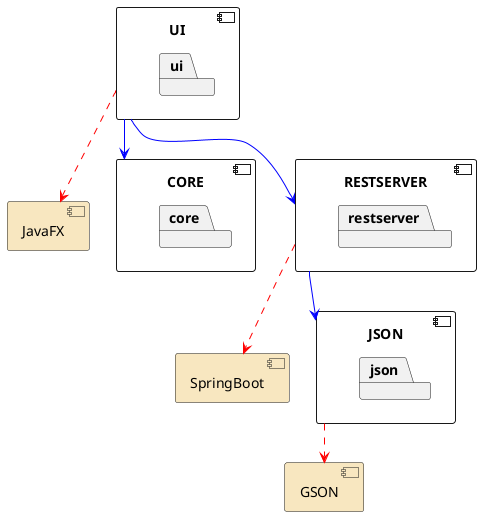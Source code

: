 @startuml
skinparam componentStyle uml2

component CORE {
   package "core" {
   }
}
component JSON {
   package "json" {
   }
}
component UI {
   package "ui" {
   }
}
component RESTSERVER {
   package "restserver" {
   }
}

component [GSON] #Strategy
component [JavaFX] #Strategy
component [SpringBoot] #Strategy

UI -[#blue]-> CORE
UI -[#blue]-> RESTSERVER
RESTSERVER -[#blue]-> JSON

UI .[#red].> [JavaFX]
JSON .[#red].> [GSON]
RESTSERVER .[#red].> [SpringBoot]

@enduml